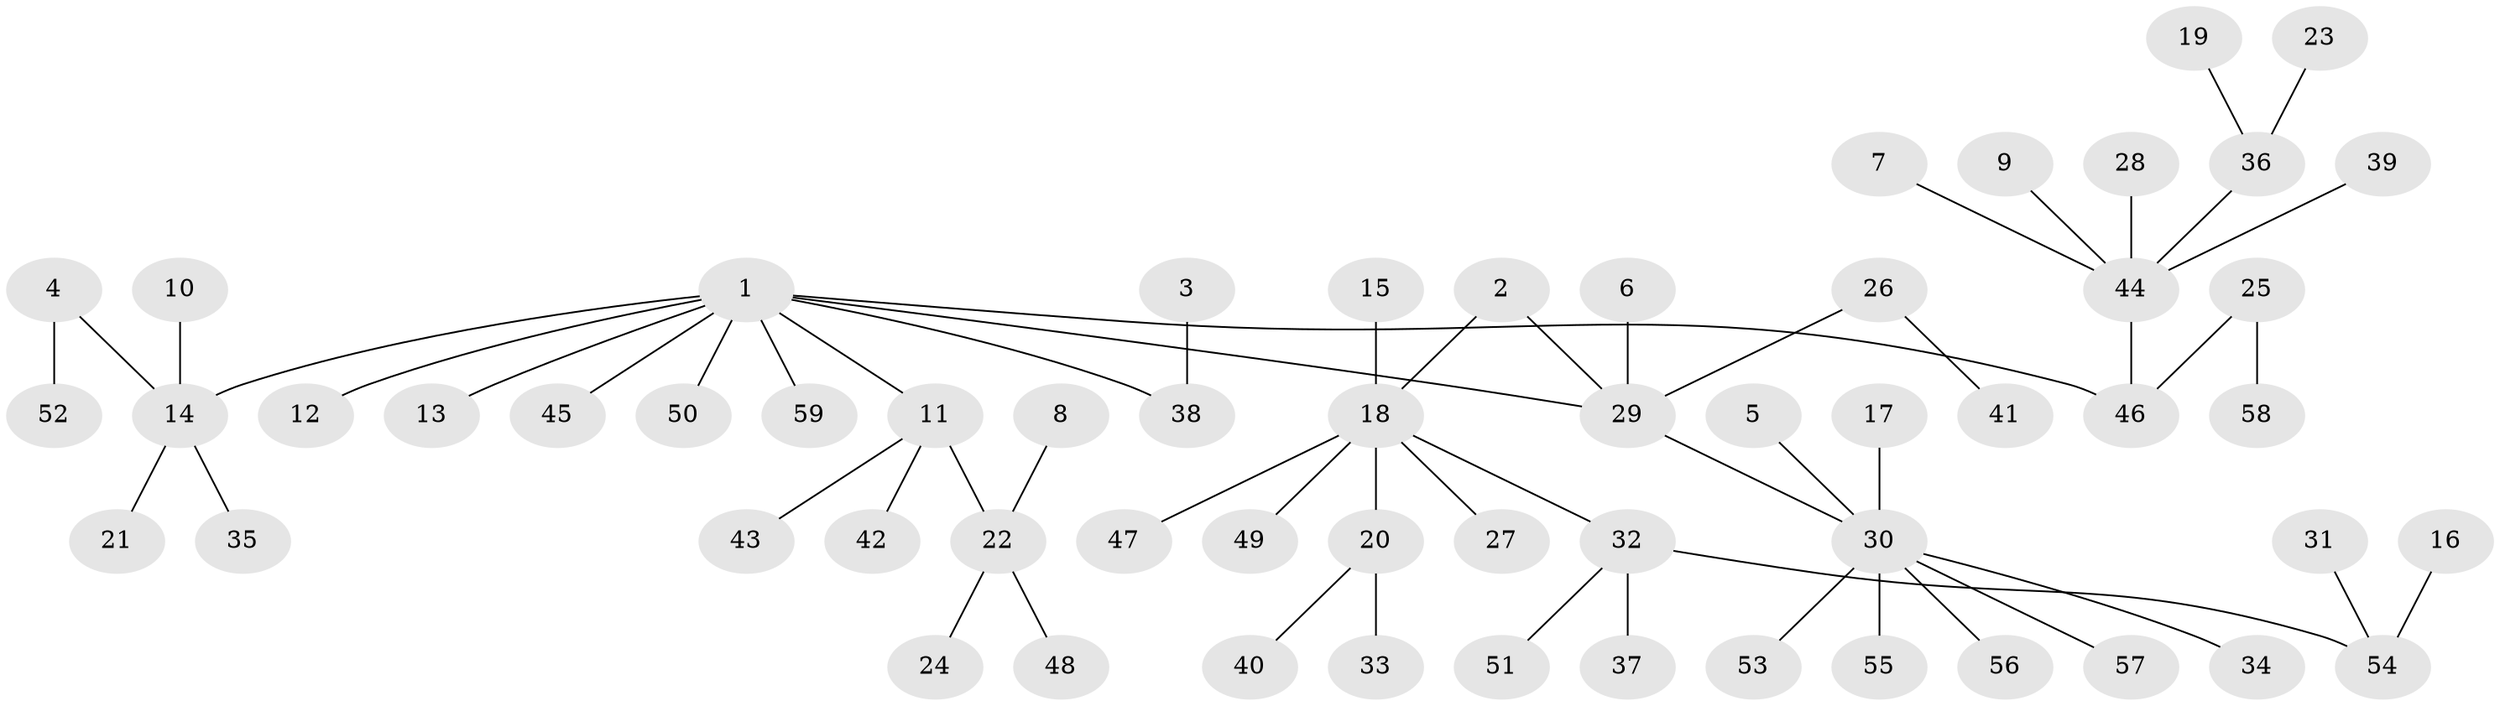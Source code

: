 // original degree distribution, {9: 0.008547008547008548, 3: 0.1111111111111111, 6: 0.017094017094017096, 2: 0.29914529914529914, 8: 0.008547008547008548, 1: 0.48717948717948717, 4: 0.042735042735042736, 5: 0.017094017094017096, 7: 0.008547008547008548}
// Generated by graph-tools (version 1.1) at 2025/50/03/09/25 03:50:20]
// undirected, 59 vertices, 58 edges
graph export_dot {
graph [start="1"]
  node [color=gray90,style=filled];
  1;
  2;
  3;
  4;
  5;
  6;
  7;
  8;
  9;
  10;
  11;
  12;
  13;
  14;
  15;
  16;
  17;
  18;
  19;
  20;
  21;
  22;
  23;
  24;
  25;
  26;
  27;
  28;
  29;
  30;
  31;
  32;
  33;
  34;
  35;
  36;
  37;
  38;
  39;
  40;
  41;
  42;
  43;
  44;
  45;
  46;
  47;
  48;
  49;
  50;
  51;
  52;
  53;
  54;
  55;
  56;
  57;
  58;
  59;
  1 -- 11 [weight=1.0];
  1 -- 12 [weight=1.0];
  1 -- 13 [weight=1.0];
  1 -- 14 [weight=1.0];
  1 -- 29 [weight=1.0];
  1 -- 38 [weight=1.0];
  1 -- 45 [weight=1.0];
  1 -- 46 [weight=1.0];
  1 -- 50 [weight=1.0];
  1 -- 59 [weight=1.0];
  2 -- 18 [weight=1.0];
  2 -- 29 [weight=1.0];
  3 -- 38 [weight=1.0];
  4 -- 14 [weight=1.0];
  4 -- 52 [weight=1.0];
  5 -- 30 [weight=1.0];
  6 -- 29 [weight=1.0];
  7 -- 44 [weight=1.0];
  8 -- 22 [weight=1.0];
  9 -- 44 [weight=1.0];
  10 -- 14 [weight=1.0];
  11 -- 22 [weight=1.0];
  11 -- 42 [weight=1.0];
  11 -- 43 [weight=1.0];
  14 -- 21 [weight=1.0];
  14 -- 35 [weight=1.0];
  15 -- 18 [weight=1.0];
  16 -- 54 [weight=1.0];
  17 -- 30 [weight=1.0];
  18 -- 20 [weight=1.0];
  18 -- 27 [weight=1.0];
  18 -- 32 [weight=1.0];
  18 -- 47 [weight=1.0];
  18 -- 49 [weight=1.0];
  19 -- 36 [weight=1.0];
  20 -- 33 [weight=1.0];
  20 -- 40 [weight=1.0];
  22 -- 24 [weight=1.0];
  22 -- 48 [weight=1.0];
  23 -- 36 [weight=1.0];
  25 -- 46 [weight=1.0];
  25 -- 58 [weight=1.0];
  26 -- 29 [weight=1.0];
  26 -- 41 [weight=1.0];
  28 -- 44 [weight=1.0];
  29 -- 30 [weight=1.0];
  30 -- 34 [weight=1.0];
  30 -- 53 [weight=1.0];
  30 -- 55 [weight=1.0];
  30 -- 56 [weight=1.0];
  30 -- 57 [weight=1.0];
  31 -- 54 [weight=1.0];
  32 -- 37 [weight=1.0];
  32 -- 51 [weight=1.0];
  32 -- 54 [weight=1.0];
  36 -- 44 [weight=1.0];
  39 -- 44 [weight=1.0];
  44 -- 46 [weight=1.0];
}
